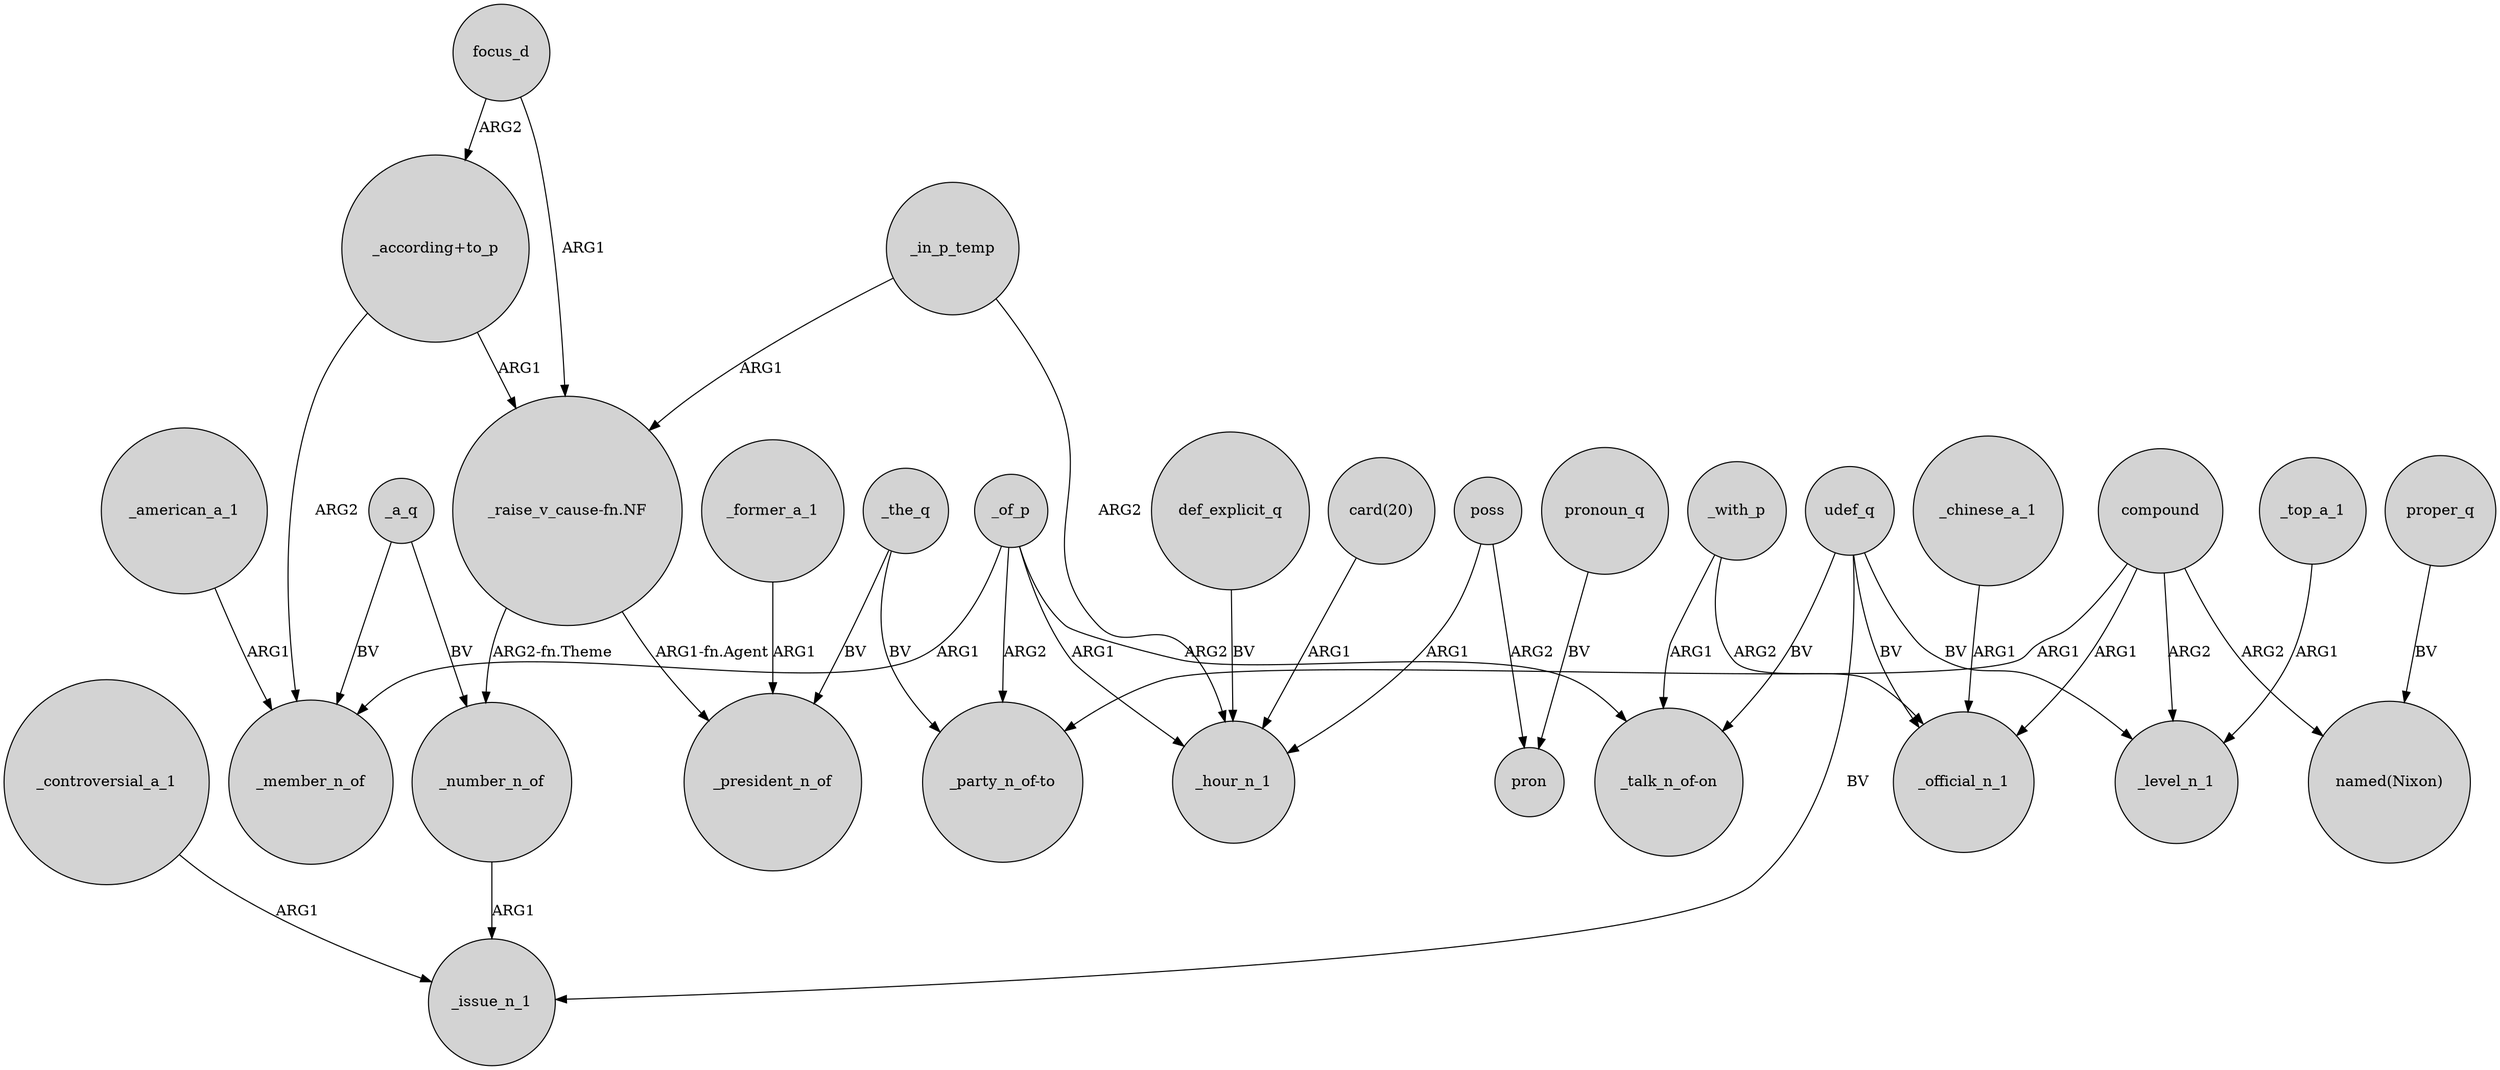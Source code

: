 digraph {
	node [shape=circle style=filled]
	_controversial_a_1 -> _issue_n_1 [label=ARG1]
	"_according+to_p" -> "_raise_v_cause-fn.NF" [label=ARG1]
	proper_q -> "named(Nixon)" [label=BV]
	_chinese_a_1 -> _official_n_1 [label=ARG1]
	_former_a_1 -> _president_n_of [label=ARG1]
	"card(20)" -> _hour_n_1 [label=ARG1]
	_number_n_of -> _issue_n_1 [label=ARG1]
	_with_p -> _official_n_1 [label=ARG2]
	_a_q -> _number_n_of [label=BV]
	"_according+to_p" -> _member_n_of [label=ARG2]
	poss -> pron [label=ARG2]
	_in_p_temp -> _hour_n_1 [label=ARG2]
	focus_d -> "_raise_v_cause-fn.NF" [label=ARG1]
	_with_p -> "_talk_n_of-on" [label=ARG1]
	_of_p -> "_talk_n_of-on" [label=ARG2]
	udef_q -> _level_n_1 [label=BV]
	pronoun_q -> pron [label=BV]
	_top_a_1 -> _level_n_1 [label=ARG1]
	udef_q -> "_talk_n_of-on" [label=BV]
	udef_q -> _official_n_1 [label=BV]
	compound -> "named(Nixon)" [label=ARG2]
	_the_q -> _president_n_of [label=BV]
	_american_a_1 -> _member_n_of [label=ARG1]
	"_raise_v_cause-fn.NF" -> _president_n_of [label="ARG1-fn.Agent"]
	focus_d -> "_according+to_p" [label=ARG2]
	udef_q -> _issue_n_1 [label=BV]
	compound -> _level_n_1 [label=ARG2]
	compound -> _official_n_1 [label=ARG1]
	def_explicit_q -> _hour_n_1 [label=BV]
	_of_p -> _member_n_of [label=ARG1]
	"_raise_v_cause-fn.NF" -> _number_n_of [label="ARG2-fn.Theme"]
	_a_q -> _member_n_of [label=BV]
	_the_q -> "_party_n_of-to" [label=BV]
	_in_p_temp -> "_raise_v_cause-fn.NF" [label=ARG1]
	_of_p -> _hour_n_1 [label=ARG1]
	poss -> _hour_n_1 [label=ARG1]
	_of_p -> "_party_n_of-to" [label=ARG2]
	compound -> "_party_n_of-to" [label=ARG1]
}
